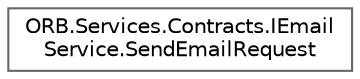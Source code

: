 digraph "Graphical Class Hierarchy"
{
 // INTERACTIVE_SVG=YES
 // LATEX_PDF_SIZE
  bgcolor="transparent";
  edge [fontname=Helvetica,fontsize=10,labelfontname=Helvetica,labelfontsize=10];
  node [fontname=Helvetica,fontsize=10,shape=box,height=0.2,width=0.4];
  rankdir="LR";
  Node0 [id="Node000000",label="ORB.Services.Contracts.IEmail\lService.SendEmailRequest",height=0.2,width=0.4,color="grey40", fillcolor="white", style="filled",URL="$class_o_r_b_1_1_services_1_1_contracts_1_1_i_email_service_1_1_send_email_request.html",tooltip="Request for sending an email."];
}
